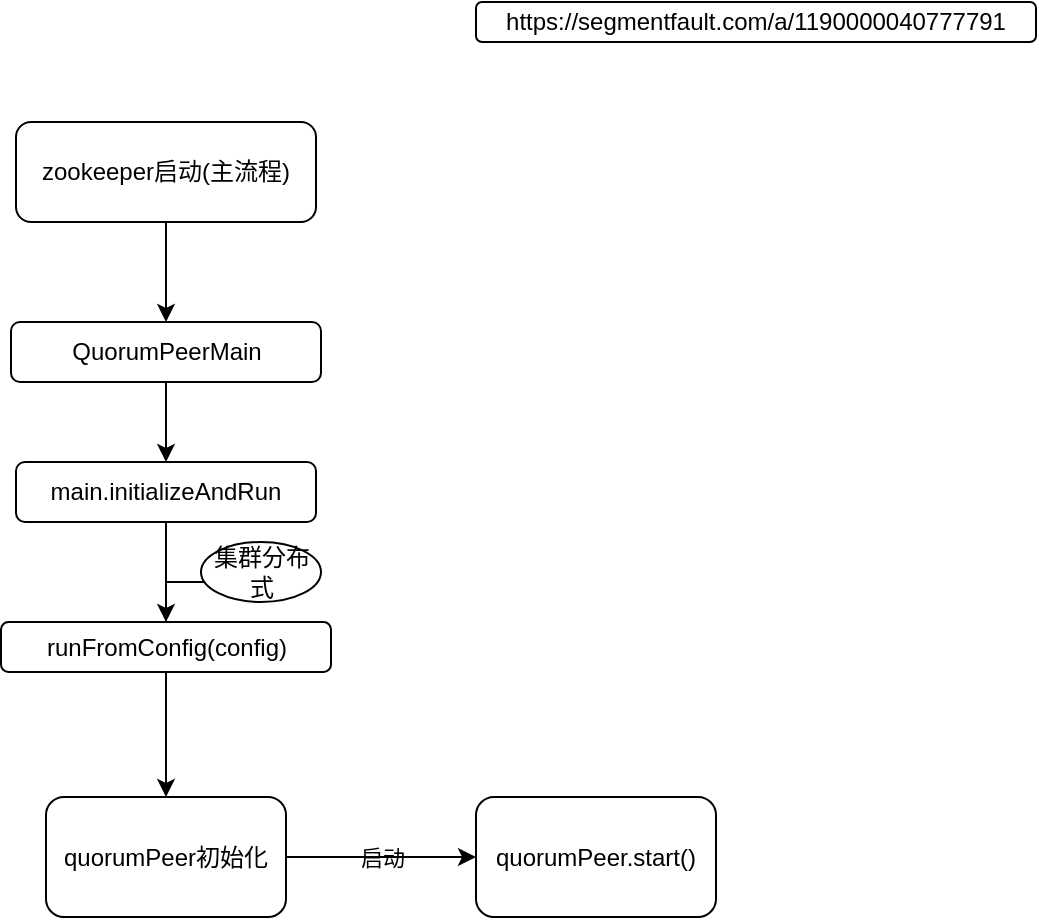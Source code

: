 <mxfile version="17.1.2" type="github">
  <diagram id="jHQqiM0O94o_VZu9XDJx" name="第 1 页">
    <mxGraphModel dx="1038" dy="548" grid="1" gridSize="10" guides="1" tooltips="1" connect="1" arrows="1" fold="1" page="1" pageScale="1" pageWidth="1169" pageHeight="1654" math="0" shadow="0">
      <root>
        <mxCell id="0" />
        <mxCell id="1" parent="0" />
        <mxCell id="iooVl8B-sPUn75MiQLJR-3" value="" style="edgeStyle=orthogonalEdgeStyle;rounded=0;orthogonalLoop=1;jettySize=auto;html=1;entryX=0.5;entryY=0;entryDx=0;entryDy=0;curved=1;" parent="1" source="iooVl8B-sPUn75MiQLJR-1" target="DvpTJYadtBClGwsSLPrm-2" edge="1">
          <mxGeometry relative="1" as="geometry">
            <mxPoint x="85" y="190" as="targetPoint" />
          </mxGeometry>
        </mxCell>
        <mxCell id="iooVl8B-sPUn75MiQLJR-1" value="zookeeper启动(主流程)" style="rounded=1;whiteSpace=wrap;html=1;" parent="1" vertex="1">
          <mxGeometry x="70" y="80" width="150" height="50" as="geometry" />
        </mxCell>
        <mxCell id="DvpTJYadtBClGwsSLPrm-1" value="https://segmentfault.com/a/1190000040777791" style="rounded=1;whiteSpace=wrap;html=1;" vertex="1" parent="1">
          <mxGeometry x="300" y="20" width="280" height="20" as="geometry" />
        </mxCell>
        <mxCell id="DvpTJYadtBClGwsSLPrm-6" value="" style="edgeStyle=orthogonalEdgeStyle;rounded=0;orthogonalLoop=1;jettySize=auto;html=1;fontColor=#000000;" edge="1" parent="1" source="DvpTJYadtBClGwsSLPrm-2" target="DvpTJYadtBClGwsSLPrm-4">
          <mxGeometry relative="1" as="geometry" />
        </mxCell>
        <mxCell id="DvpTJYadtBClGwsSLPrm-2" value="&lt;font color=&quot;#000000&quot;&gt;QuorumPeerMain&lt;/font&gt;" style="rounded=1;whiteSpace=wrap;html=1;labelBackgroundColor=none;fontColor=#FFFFFF;strokeColor=default;" vertex="1" parent="1">
          <mxGeometry x="67.5" y="180" width="155" height="30" as="geometry" />
        </mxCell>
        <mxCell id="DvpTJYadtBClGwsSLPrm-8" value="" style="edgeStyle=orthogonalEdgeStyle;rounded=0;orthogonalLoop=1;jettySize=auto;html=1;fontColor=#000000;" edge="1" parent="1" source="DvpTJYadtBClGwsSLPrm-4" target="DvpTJYadtBClGwsSLPrm-7">
          <mxGeometry relative="1" as="geometry" />
        </mxCell>
        <mxCell id="DvpTJYadtBClGwsSLPrm-4" value="main.initializeAndRun" style="rounded=1;whiteSpace=wrap;html=1;labelBackgroundColor=none;fontColor=#000000;strokeColor=default;" vertex="1" parent="1">
          <mxGeometry x="70" y="250" width="150" height="30" as="geometry" />
        </mxCell>
        <mxCell id="DvpTJYadtBClGwsSLPrm-10" value="" style="edgeStyle=orthogonalEdgeStyle;rounded=0;orthogonalLoop=1;jettySize=auto;html=1;fontColor=#000000;" edge="1" parent="1" source="DvpTJYadtBClGwsSLPrm-7" target="DvpTJYadtBClGwsSLPrm-9">
          <mxGeometry relative="1" as="geometry" />
        </mxCell>
        <mxCell id="DvpTJYadtBClGwsSLPrm-12" value="" style="edgeStyle=orthogonalEdgeStyle;rounded=0;orthogonalLoop=1;jettySize=auto;html=1;fontColor=#000000;" edge="1" parent="1" source="DvpTJYadtBClGwsSLPrm-7" target="DvpTJYadtBClGwsSLPrm-11">
          <mxGeometry relative="1" as="geometry" />
        </mxCell>
        <mxCell id="DvpTJYadtBClGwsSLPrm-7" value="runFromConfig(config)" style="whiteSpace=wrap;html=1;fontColor=#000000;rounded=1;labelBackgroundColor=none;" vertex="1" parent="1">
          <mxGeometry x="62.5" y="330" width="165" height="25" as="geometry" />
        </mxCell>
        <mxCell id="DvpTJYadtBClGwsSLPrm-9" value="集群分布式" style="ellipse;whiteSpace=wrap;html=1;fontColor=#000000;rounded=1;labelBackgroundColor=none;" vertex="1" parent="1">
          <mxGeometry x="162.5" y="290" width="60" height="30" as="geometry" />
        </mxCell>
        <mxCell id="DvpTJYadtBClGwsSLPrm-11" value="quorumPeer初始化" style="whiteSpace=wrap;html=1;fontColor=#000000;rounded=1;labelBackgroundColor=none;" vertex="1" parent="1">
          <mxGeometry x="85" y="417.5" width="120" height="60" as="geometry" />
        </mxCell>
        <mxCell id="DvpTJYadtBClGwsSLPrm-13" value="quorumPeer.start()" style="whiteSpace=wrap;html=1;fontColor=#000000;rounded=1;labelBackgroundColor=none;" vertex="1" parent="1">
          <mxGeometry x="300" y="417.5" width="120" height="60" as="geometry" />
        </mxCell>
        <mxCell id="DvpTJYadtBClGwsSLPrm-18" value="" style="endArrow=classic;html=1;rounded=0;fontColor=#000000;exitX=1;exitY=0.5;exitDx=0;exitDy=0;entryX=0;entryY=0.5;entryDx=0;entryDy=0;" edge="1" parent="1" source="DvpTJYadtBClGwsSLPrm-11" target="DvpTJYadtBClGwsSLPrm-13">
          <mxGeometry relative="1" as="geometry">
            <mxPoint x="260" y="447" as="sourcePoint" />
            <mxPoint x="360" y="447" as="targetPoint" />
          </mxGeometry>
        </mxCell>
        <mxCell id="DvpTJYadtBClGwsSLPrm-19" value="启动" style="edgeLabel;resizable=0;html=1;align=center;verticalAlign=middle;labelBackgroundColor=none;fontColor=#000000;strokeColor=default;" connectable="0" vertex="1" parent="DvpTJYadtBClGwsSLPrm-18">
          <mxGeometry relative="1" as="geometry" />
        </mxCell>
      </root>
    </mxGraphModel>
  </diagram>
</mxfile>

